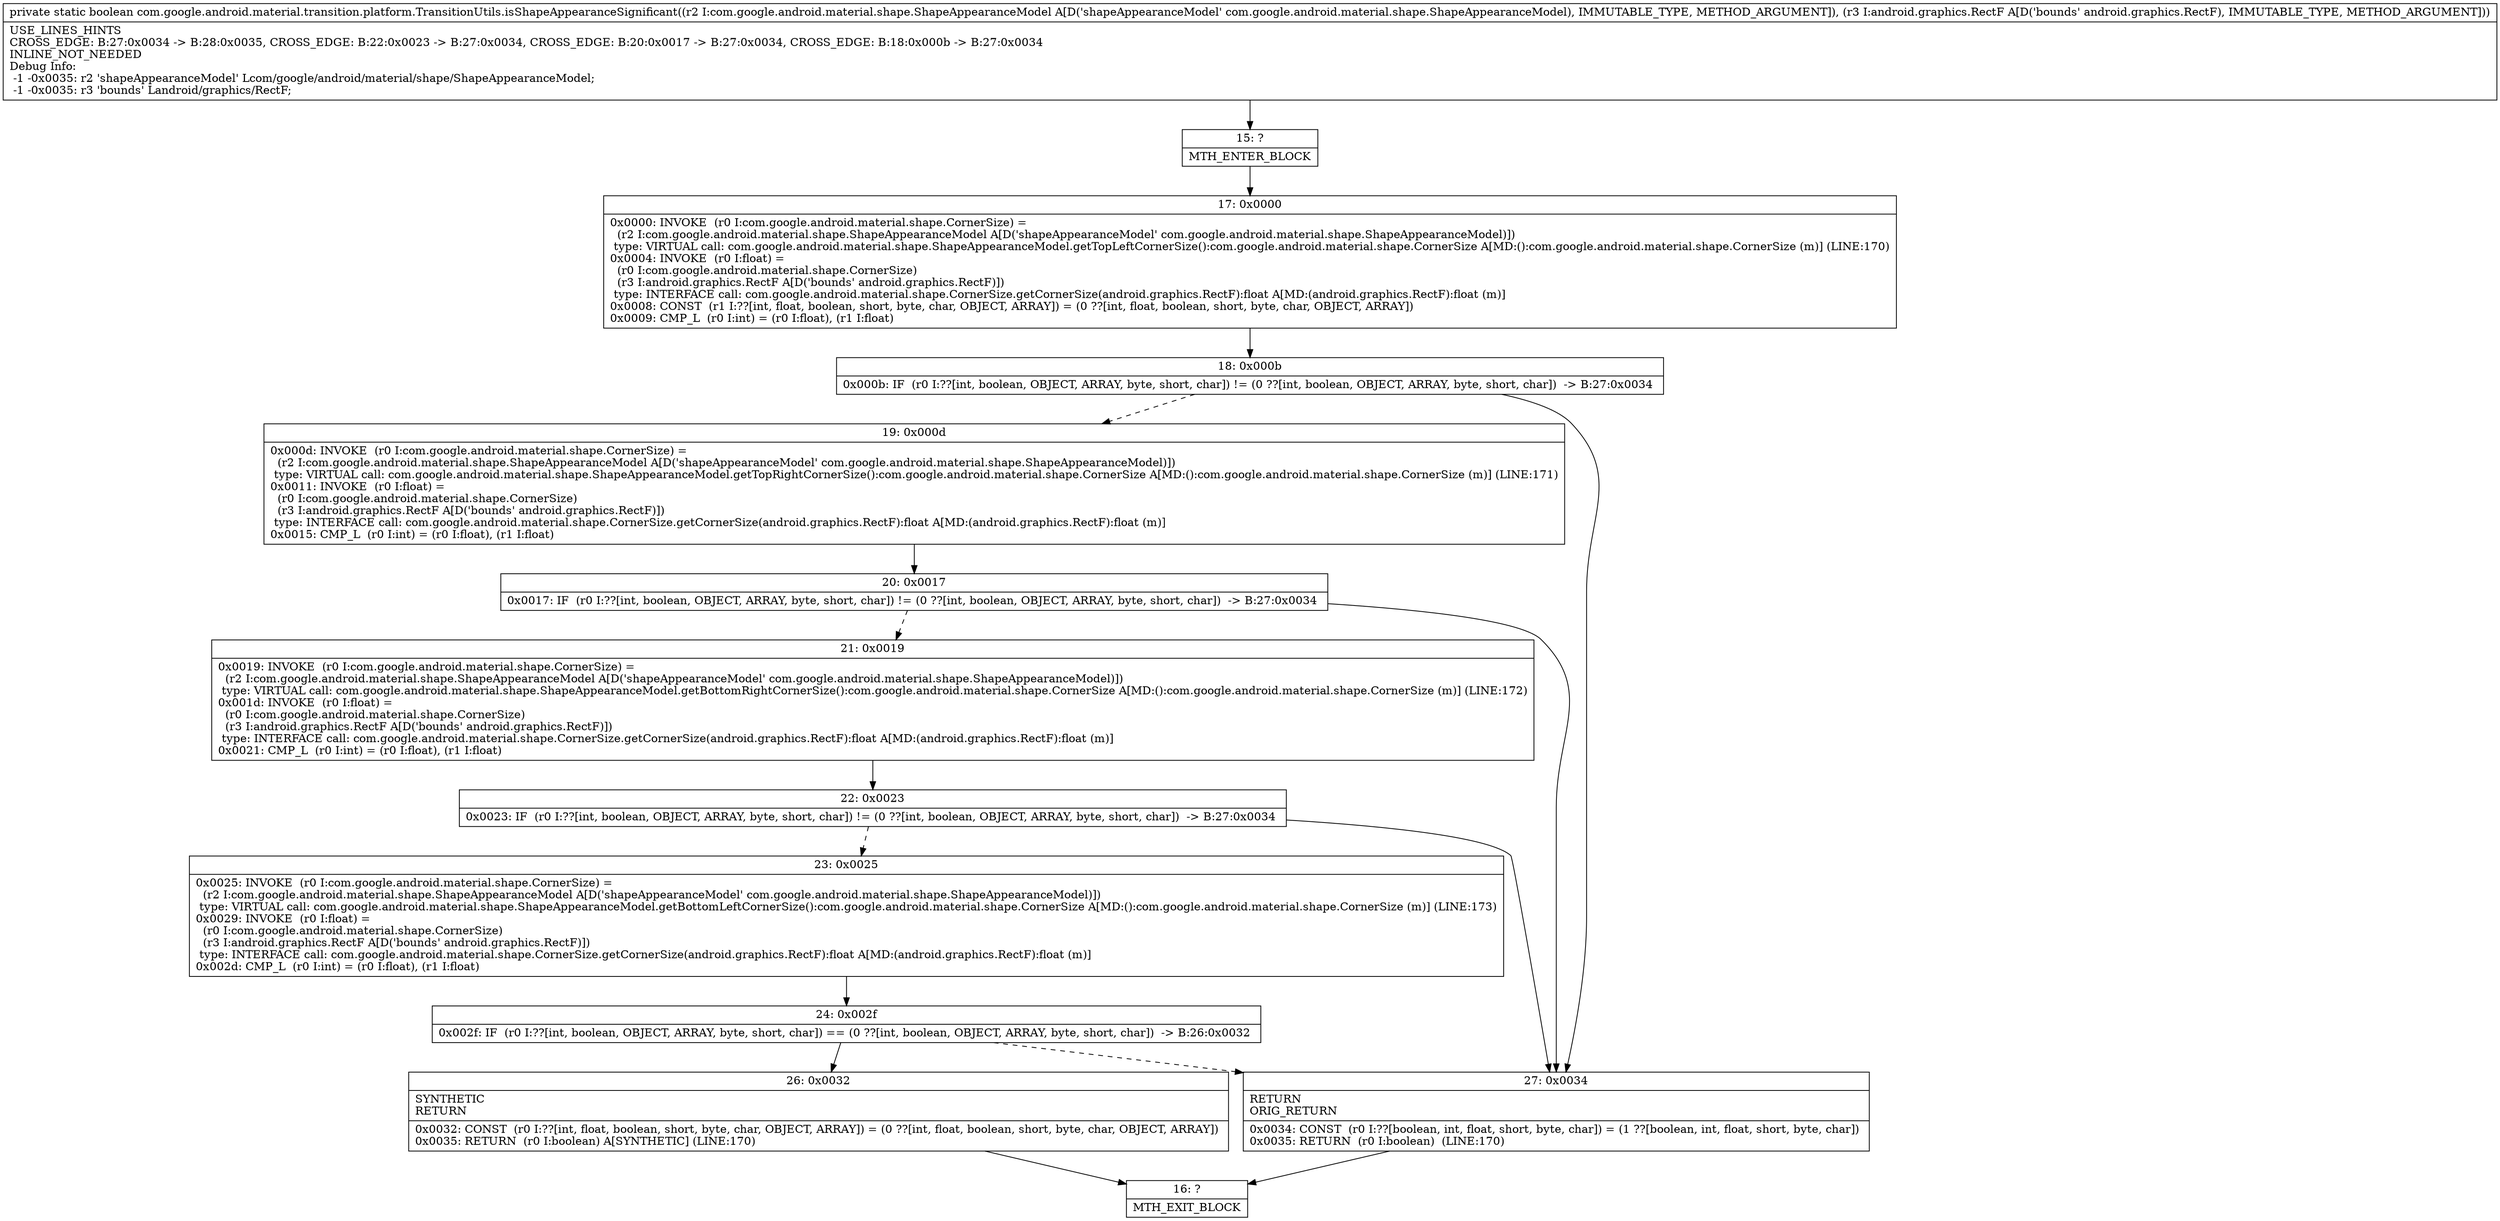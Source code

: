 digraph "CFG forcom.google.android.material.transition.platform.TransitionUtils.isShapeAppearanceSignificant(Lcom\/google\/android\/material\/shape\/ShapeAppearanceModel;Landroid\/graphics\/RectF;)Z" {
Node_15 [shape=record,label="{15\:\ ?|MTH_ENTER_BLOCK\l}"];
Node_17 [shape=record,label="{17\:\ 0x0000|0x0000: INVOKE  (r0 I:com.google.android.material.shape.CornerSize) = \l  (r2 I:com.google.android.material.shape.ShapeAppearanceModel A[D('shapeAppearanceModel' com.google.android.material.shape.ShapeAppearanceModel)])\l type: VIRTUAL call: com.google.android.material.shape.ShapeAppearanceModel.getTopLeftCornerSize():com.google.android.material.shape.CornerSize A[MD:():com.google.android.material.shape.CornerSize (m)] (LINE:170)\l0x0004: INVOKE  (r0 I:float) = \l  (r0 I:com.google.android.material.shape.CornerSize)\l  (r3 I:android.graphics.RectF A[D('bounds' android.graphics.RectF)])\l type: INTERFACE call: com.google.android.material.shape.CornerSize.getCornerSize(android.graphics.RectF):float A[MD:(android.graphics.RectF):float (m)]\l0x0008: CONST  (r1 I:??[int, float, boolean, short, byte, char, OBJECT, ARRAY]) = (0 ??[int, float, boolean, short, byte, char, OBJECT, ARRAY]) \l0x0009: CMP_L  (r0 I:int) = (r0 I:float), (r1 I:float) \l}"];
Node_18 [shape=record,label="{18\:\ 0x000b|0x000b: IF  (r0 I:??[int, boolean, OBJECT, ARRAY, byte, short, char]) != (0 ??[int, boolean, OBJECT, ARRAY, byte, short, char])  \-\> B:27:0x0034 \l}"];
Node_19 [shape=record,label="{19\:\ 0x000d|0x000d: INVOKE  (r0 I:com.google.android.material.shape.CornerSize) = \l  (r2 I:com.google.android.material.shape.ShapeAppearanceModel A[D('shapeAppearanceModel' com.google.android.material.shape.ShapeAppearanceModel)])\l type: VIRTUAL call: com.google.android.material.shape.ShapeAppearanceModel.getTopRightCornerSize():com.google.android.material.shape.CornerSize A[MD:():com.google.android.material.shape.CornerSize (m)] (LINE:171)\l0x0011: INVOKE  (r0 I:float) = \l  (r0 I:com.google.android.material.shape.CornerSize)\l  (r3 I:android.graphics.RectF A[D('bounds' android.graphics.RectF)])\l type: INTERFACE call: com.google.android.material.shape.CornerSize.getCornerSize(android.graphics.RectF):float A[MD:(android.graphics.RectF):float (m)]\l0x0015: CMP_L  (r0 I:int) = (r0 I:float), (r1 I:float) \l}"];
Node_20 [shape=record,label="{20\:\ 0x0017|0x0017: IF  (r0 I:??[int, boolean, OBJECT, ARRAY, byte, short, char]) != (0 ??[int, boolean, OBJECT, ARRAY, byte, short, char])  \-\> B:27:0x0034 \l}"];
Node_21 [shape=record,label="{21\:\ 0x0019|0x0019: INVOKE  (r0 I:com.google.android.material.shape.CornerSize) = \l  (r2 I:com.google.android.material.shape.ShapeAppearanceModel A[D('shapeAppearanceModel' com.google.android.material.shape.ShapeAppearanceModel)])\l type: VIRTUAL call: com.google.android.material.shape.ShapeAppearanceModel.getBottomRightCornerSize():com.google.android.material.shape.CornerSize A[MD:():com.google.android.material.shape.CornerSize (m)] (LINE:172)\l0x001d: INVOKE  (r0 I:float) = \l  (r0 I:com.google.android.material.shape.CornerSize)\l  (r3 I:android.graphics.RectF A[D('bounds' android.graphics.RectF)])\l type: INTERFACE call: com.google.android.material.shape.CornerSize.getCornerSize(android.graphics.RectF):float A[MD:(android.graphics.RectF):float (m)]\l0x0021: CMP_L  (r0 I:int) = (r0 I:float), (r1 I:float) \l}"];
Node_22 [shape=record,label="{22\:\ 0x0023|0x0023: IF  (r0 I:??[int, boolean, OBJECT, ARRAY, byte, short, char]) != (0 ??[int, boolean, OBJECT, ARRAY, byte, short, char])  \-\> B:27:0x0034 \l}"];
Node_23 [shape=record,label="{23\:\ 0x0025|0x0025: INVOKE  (r0 I:com.google.android.material.shape.CornerSize) = \l  (r2 I:com.google.android.material.shape.ShapeAppearanceModel A[D('shapeAppearanceModel' com.google.android.material.shape.ShapeAppearanceModel)])\l type: VIRTUAL call: com.google.android.material.shape.ShapeAppearanceModel.getBottomLeftCornerSize():com.google.android.material.shape.CornerSize A[MD:():com.google.android.material.shape.CornerSize (m)] (LINE:173)\l0x0029: INVOKE  (r0 I:float) = \l  (r0 I:com.google.android.material.shape.CornerSize)\l  (r3 I:android.graphics.RectF A[D('bounds' android.graphics.RectF)])\l type: INTERFACE call: com.google.android.material.shape.CornerSize.getCornerSize(android.graphics.RectF):float A[MD:(android.graphics.RectF):float (m)]\l0x002d: CMP_L  (r0 I:int) = (r0 I:float), (r1 I:float) \l}"];
Node_24 [shape=record,label="{24\:\ 0x002f|0x002f: IF  (r0 I:??[int, boolean, OBJECT, ARRAY, byte, short, char]) == (0 ??[int, boolean, OBJECT, ARRAY, byte, short, char])  \-\> B:26:0x0032 \l}"];
Node_26 [shape=record,label="{26\:\ 0x0032|SYNTHETIC\lRETURN\l|0x0032: CONST  (r0 I:??[int, float, boolean, short, byte, char, OBJECT, ARRAY]) = (0 ??[int, float, boolean, short, byte, char, OBJECT, ARRAY]) \l0x0035: RETURN  (r0 I:boolean) A[SYNTHETIC] (LINE:170)\l}"];
Node_16 [shape=record,label="{16\:\ ?|MTH_EXIT_BLOCK\l}"];
Node_27 [shape=record,label="{27\:\ 0x0034|RETURN\lORIG_RETURN\l|0x0034: CONST  (r0 I:??[boolean, int, float, short, byte, char]) = (1 ??[boolean, int, float, short, byte, char]) \l0x0035: RETURN  (r0 I:boolean)  (LINE:170)\l}"];
MethodNode[shape=record,label="{private static boolean com.google.android.material.transition.platform.TransitionUtils.isShapeAppearanceSignificant((r2 I:com.google.android.material.shape.ShapeAppearanceModel A[D('shapeAppearanceModel' com.google.android.material.shape.ShapeAppearanceModel), IMMUTABLE_TYPE, METHOD_ARGUMENT]), (r3 I:android.graphics.RectF A[D('bounds' android.graphics.RectF), IMMUTABLE_TYPE, METHOD_ARGUMENT]))  | USE_LINES_HINTS\lCROSS_EDGE: B:27:0x0034 \-\> B:28:0x0035, CROSS_EDGE: B:22:0x0023 \-\> B:27:0x0034, CROSS_EDGE: B:20:0x0017 \-\> B:27:0x0034, CROSS_EDGE: B:18:0x000b \-\> B:27:0x0034\lINLINE_NOT_NEEDED\lDebug Info:\l  \-1 \-0x0035: r2 'shapeAppearanceModel' Lcom\/google\/android\/material\/shape\/ShapeAppearanceModel;\l  \-1 \-0x0035: r3 'bounds' Landroid\/graphics\/RectF;\l}"];
MethodNode -> Node_15;Node_15 -> Node_17;
Node_17 -> Node_18;
Node_18 -> Node_19[style=dashed];
Node_18 -> Node_27;
Node_19 -> Node_20;
Node_20 -> Node_21[style=dashed];
Node_20 -> Node_27;
Node_21 -> Node_22;
Node_22 -> Node_23[style=dashed];
Node_22 -> Node_27;
Node_23 -> Node_24;
Node_24 -> Node_26;
Node_24 -> Node_27[style=dashed];
Node_26 -> Node_16;
Node_27 -> Node_16;
}

